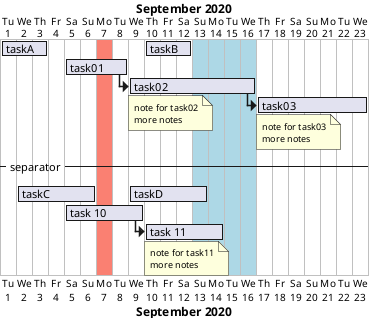 @startgantt

Project starts 2020-09-01

[taskA] starts 2020-09-01 and lasts 3 days
[taskB] starts 2020-09-10 and lasts 3 days
[taskB] displays on same row as [taskA]

[task01] starts 2020-09-05 and lasts 4 days

then [task02] lasts 8 days
note bottom
  note for task02
  more notes
end note

then [task03] lasts 7 days
note bottom
  note for task03
  more notes
end note

-- separator --

[taskC] starts 2020-09-02 and lasts 5 days
[taskD] starts 2020-09-09 and lasts 5 days
[taskD] displays on same row as [taskC]

[task 10] starts 2020-09-05 and lasts 5 days
then [task 11] lasts 5 days
note bottom
  note for task11
  more notes
end note

2020/09/07 is colored in salmon
2020/09/13 to 2020/09/16 are colored in lightblue
@endgantt